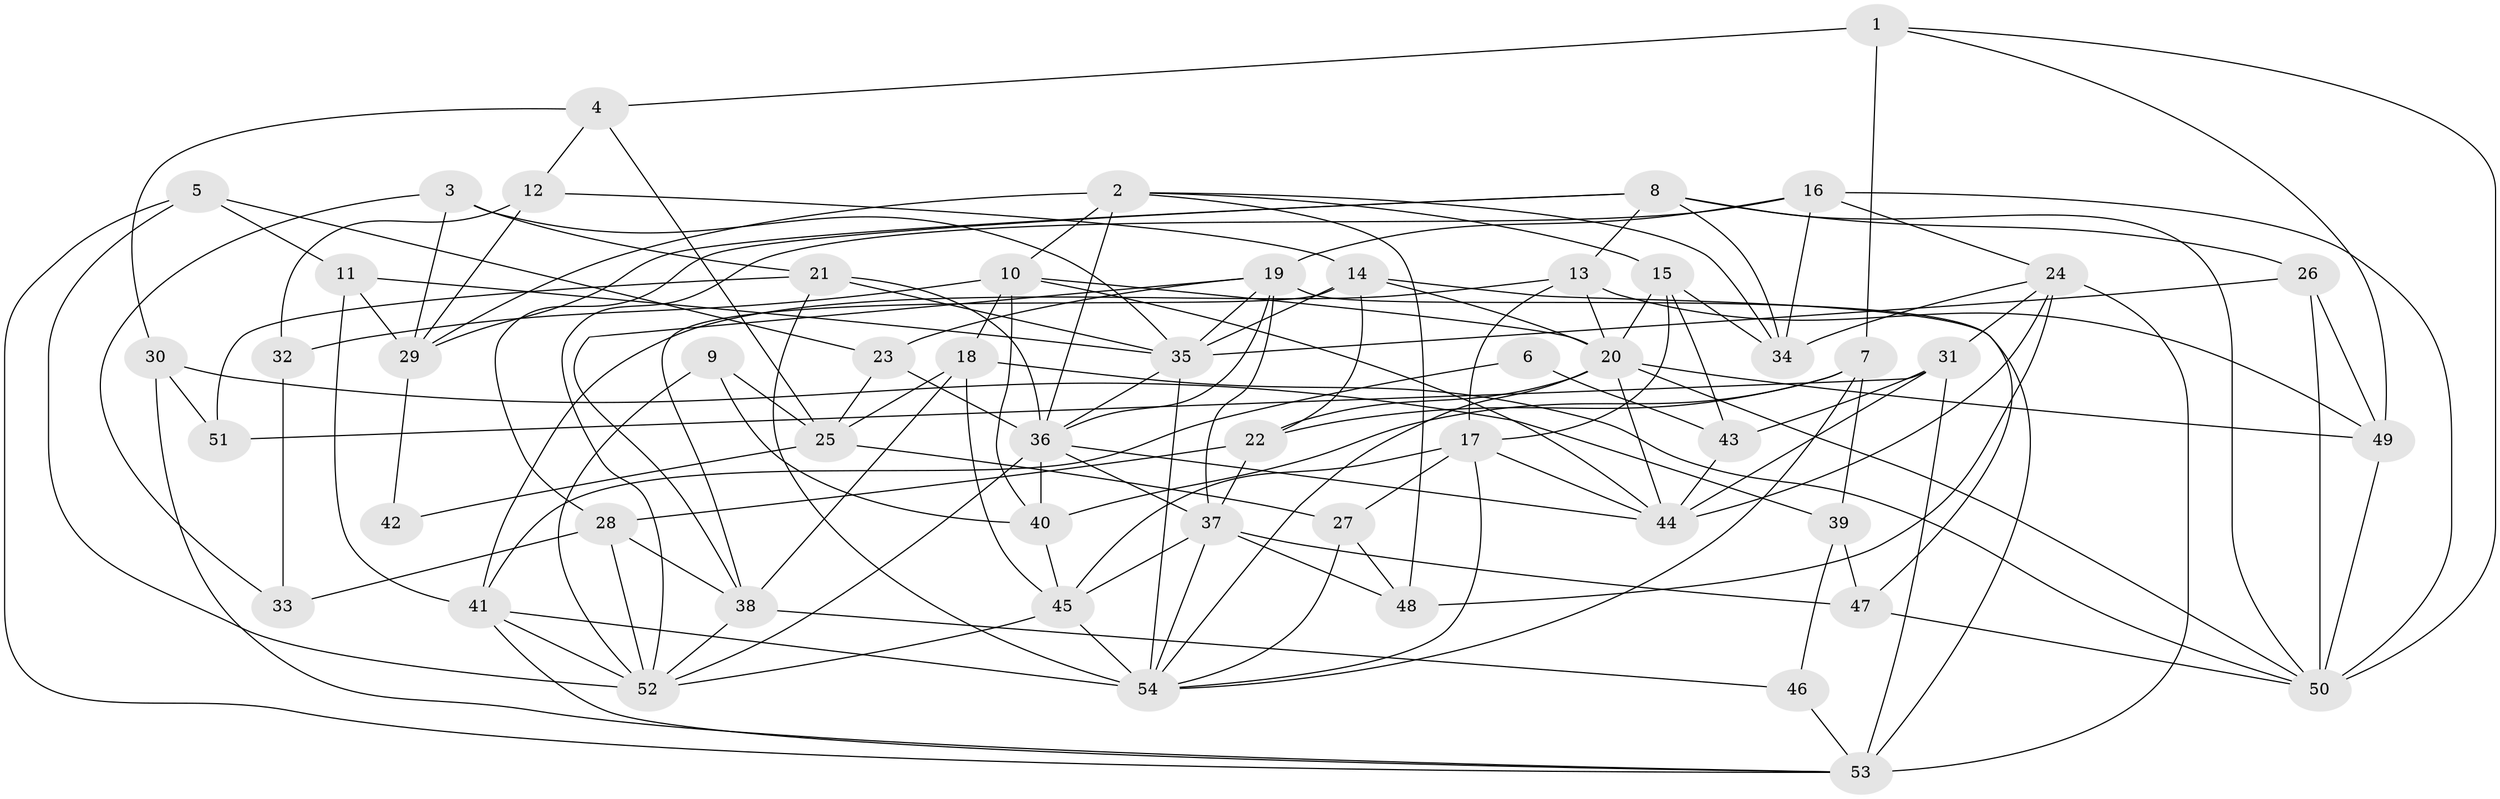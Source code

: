 // original degree distribution, {7: 0.027777777777777776, 6: 0.12962962962962962, 3: 0.23148148148148148, 2: 0.14814814814814814, 4: 0.3055555555555556, 5: 0.14814814814814814, 8: 0.009259259259259259}
// Generated by graph-tools (version 1.1) at 2025/37/03/04/25 23:37:12]
// undirected, 54 vertices, 140 edges
graph export_dot {
  node [color=gray90,style=filled];
  1;
  2;
  3;
  4;
  5;
  6;
  7;
  8;
  9;
  10;
  11;
  12;
  13;
  14;
  15;
  16;
  17;
  18;
  19;
  20;
  21;
  22;
  23;
  24;
  25;
  26;
  27;
  28;
  29;
  30;
  31;
  32;
  33;
  34;
  35;
  36;
  37;
  38;
  39;
  40;
  41;
  42;
  43;
  44;
  45;
  46;
  47;
  48;
  49;
  50;
  51;
  52;
  53;
  54;
  1 -- 4 [weight=2.0];
  1 -- 7 [weight=1.0];
  1 -- 49 [weight=1.0];
  1 -- 50 [weight=1.0];
  2 -- 10 [weight=2.0];
  2 -- 15 [weight=1.0];
  2 -- 29 [weight=1.0];
  2 -- 34 [weight=1.0];
  2 -- 36 [weight=1.0];
  2 -- 48 [weight=1.0];
  3 -- 21 [weight=2.0];
  3 -- 29 [weight=1.0];
  3 -- 33 [weight=1.0];
  3 -- 35 [weight=1.0];
  4 -- 12 [weight=1.0];
  4 -- 25 [weight=1.0];
  4 -- 30 [weight=1.0];
  5 -- 11 [weight=1.0];
  5 -- 23 [weight=1.0];
  5 -- 52 [weight=1.0];
  5 -- 53 [weight=1.0];
  6 -- 41 [weight=1.0];
  6 -- 43 [weight=1.0];
  7 -- 22 [weight=1.0];
  7 -- 39 [weight=1.0];
  7 -- 40 [weight=1.0];
  7 -- 54 [weight=1.0];
  8 -- 13 [weight=1.0];
  8 -- 26 [weight=1.0];
  8 -- 28 [weight=1.0];
  8 -- 29 [weight=1.0];
  8 -- 34 [weight=1.0];
  8 -- 50 [weight=1.0];
  9 -- 25 [weight=2.0];
  9 -- 40 [weight=1.0];
  9 -- 52 [weight=1.0];
  10 -- 18 [weight=1.0];
  10 -- 20 [weight=1.0];
  10 -- 32 [weight=2.0];
  10 -- 40 [weight=1.0];
  10 -- 44 [weight=1.0];
  11 -- 29 [weight=1.0];
  11 -- 35 [weight=1.0];
  11 -- 41 [weight=1.0];
  12 -- 14 [weight=1.0];
  12 -- 29 [weight=2.0];
  12 -- 32 [weight=1.0];
  13 -- 17 [weight=1.0];
  13 -- 20 [weight=1.0];
  13 -- 41 [weight=1.0];
  13 -- 49 [weight=1.0];
  14 -- 20 [weight=1.0];
  14 -- 22 [weight=1.0];
  14 -- 35 [weight=1.0];
  14 -- 38 [weight=1.0];
  14 -- 47 [weight=1.0];
  15 -- 17 [weight=1.0];
  15 -- 20 [weight=2.0];
  15 -- 34 [weight=1.0];
  15 -- 43 [weight=1.0];
  16 -- 19 [weight=1.0];
  16 -- 24 [weight=1.0];
  16 -- 34 [weight=1.0];
  16 -- 50 [weight=2.0];
  16 -- 52 [weight=1.0];
  17 -- 27 [weight=1.0];
  17 -- 44 [weight=1.0];
  17 -- 45 [weight=1.0];
  17 -- 54 [weight=1.0];
  18 -- 25 [weight=1.0];
  18 -- 38 [weight=1.0];
  18 -- 45 [weight=1.0];
  18 -- 50 [weight=1.0];
  19 -- 23 [weight=1.0];
  19 -- 35 [weight=1.0];
  19 -- 36 [weight=1.0];
  19 -- 37 [weight=2.0];
  19 -- 38 [weight=1.0];
  19 -- 53 [weight=1.0];
  20 -- 22 [weight=1.0];
  20 -- 44 [weight=1.0];
  20 -- 49 [weight=1.0];
  20 -- 50 [weight=1.0];
  20 -- 54 [weight=1.0];
  21 -- 35 [weight=1.0];
  21 -- 36 [weight=1.0];
  21 -- 51 [weight=1.0];
  21 -- 54 [weight=2.0];
  22 -- 28 [weight=1.0];
  22 -- 37 [weight=1.0];
  23 -- 25 [weight=1.0];
  23 -- 36 [weight=1.0];
  24 -- 31 [weight=1.0];
  24 -- 34 [weight=1.0];
  24 -- 44 [weight=2.0];
  24 -- 48 [weight=1.0];
  24 -- 53 [weight=1.0];
  25 -- 27 [weight=1.0];
  25 -- 42 [weight=1.0];
  26 -- 35 [weight=1.0];
  26 -- 49 [weight=1.0];
  26 -- 50 [weight=1.0];
  27 -- 48 [weight=1.0];
  27 -- 54 [weight=1.0];
  28 -- 33 [weight=1.0];
  28 -- 38 [weight=1.0];
  28 -- 52 [weight=1.0];
  29 -- 42 [weight=1.0];
  30 -- 39 [weight=2.0];
  30 -- 51 [weight=1.0];
  30 -- 53 [weight=1.0];
  31 -- 43 [weight=1.0];
  31 -- 44 [weight=1.0];
  31 -- 51 [weight=1.0];
  31 -- 53 [weight=2.0];
  32 -- 33 [weight=1.0];
  35 -- 36 [weight=1.0];
  35 -- 54 [weight=2.0];
  36 -- 37 [weight=1.0];
  36 -- 40 [weight=1.0];
  36 -- 44 [weight=1.0];
  36 -- 52 [weight=1.0];
  37 -- 45 [weight=1.0];
  37 -- 47 [weight=1.0];
  37 -- 48 [weight=1.0];
  37 -- 54 [weight=1.0];
  38 -- 46 [weight=1.0];
  38 -- 52 [weight=1.0];
  39 -- 46 [weight=1.0];
  39 -- 47 [weight=2.0];
  40 -- 45 [weight=1.0];
  41 -- 52 [weight=1.0];
  41 -- 53 [weight=1.0];
  41 -- 54 [weight=1.0];
  43 -- 44 [weight=1.0];
  45 -- 52 [weight=1.0];
  45 -- 54 [weight=1.0];
  46 -- 53 [weight=1.0];
  47 -- 50 [weight=1.0];
  49 -- 50 [weight=1.0];
}
